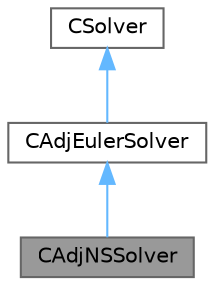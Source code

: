 digraph "CAdjNSSolver"
{
 // LATEX_PDF_SIZE
  bgcolor="transparent";
  edge [fontname=Helvetica,fontsize=10,labelfontname=Helvetica,labelfontsize=10];
  node [fontname=Helvetica,fontsize=10,shape=box,height=0.2,width=0.4];
  Node1 [id="Node000001",label="CAdjNSSolver",height=0.2,width=0.4,color="gray40", fillcolor="grey60", style="filled", fontcolor="black",tooltip="Main class for defining the Navier-Stokes' adjoint flow solver."];
  Node2 -> Node1 [id="edge1_Node000001_Node000002",dir="back",color="steelblue1",style="solid",tooltip=" "];
  Node2 [id="Node000002",label="CAdjEulerSolver",height=0.2,width=0.4,color="gray40", fillcolor="white", style="filled",URL="$classCAdjEulerSolver.html",tooltip="Main class for defining the Euler's adjoint flow solver."];
  Node3 -> Node2 [id="edge2_Node000002_Node000003",dir="back",color="steelblue1",style="solid",tooltip=" "];
  Node3 [id="Node000003",label="CSolver",height=0.2,width=0.4,color="gray40", fillcolor="white", style="filled",URL="$classCSolver.html",tooltip=" "];
}
